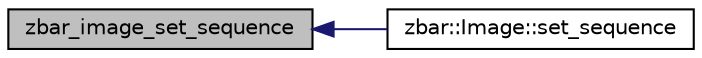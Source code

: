 digraph G
{
  edge [fontname="Helvetica",fontsize="10",labelfontname="Helvetica",labelfontsize="10"];
  node [fontname="Helvetica",fontsize="10",shape=record];
  rankdir=LR;
  Node1 [label="zbar_image_set_sequence",height=0.2,width=0.4,color="black", fillcolor="grey75", style="filled" fontcolor="black"];
  Node1 -> Node2 [dir=back,color="midnightblue",fontsize="10",style="solid",fontname="Helvetica"];
  Node2 [label="zbar::Image::set_sequence",height=0.2,width=0.4,color="black", fillcolor="white", style="filled",URL="$classzbar_1_1_image.html#a4edcd85eeeb6163458810c1fe423864c"];
}
